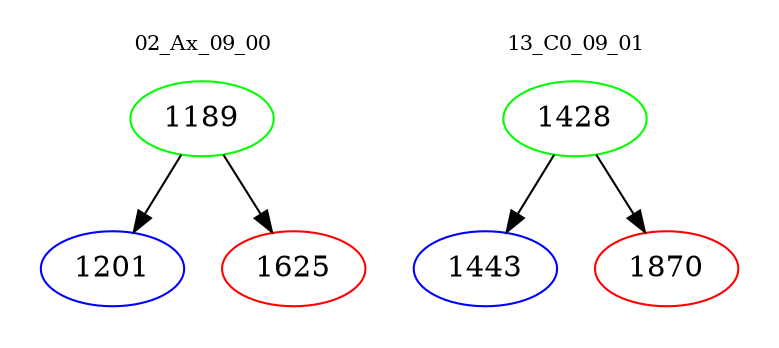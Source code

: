 digraph{
subgraph cluster_0 {
color = white
label = "02_Ax_09_00";
fontsize=10;
T0_1189 [label="1189", color="green"]
T0_1189 -> T0_1201 [color="black"]
T0_1201 [label="1201", color="blue"]
T0_1189 -> T0_1625 [color="black"]
T0_1625 [label="1625", color="red"]
}
subgraph cluster_1 {
color = white
label = "13_C0_09_01";
fontsize=10;
T1_1428 [label="1428", color="green"]
T1_1428 -> T1_1443 [color="black"]
T1_1443 [label="1443", color="blue"]
T1_1428 -> T1_1870 [color="black"]
T1_1870 [label="1870", color="red"]
}
}
